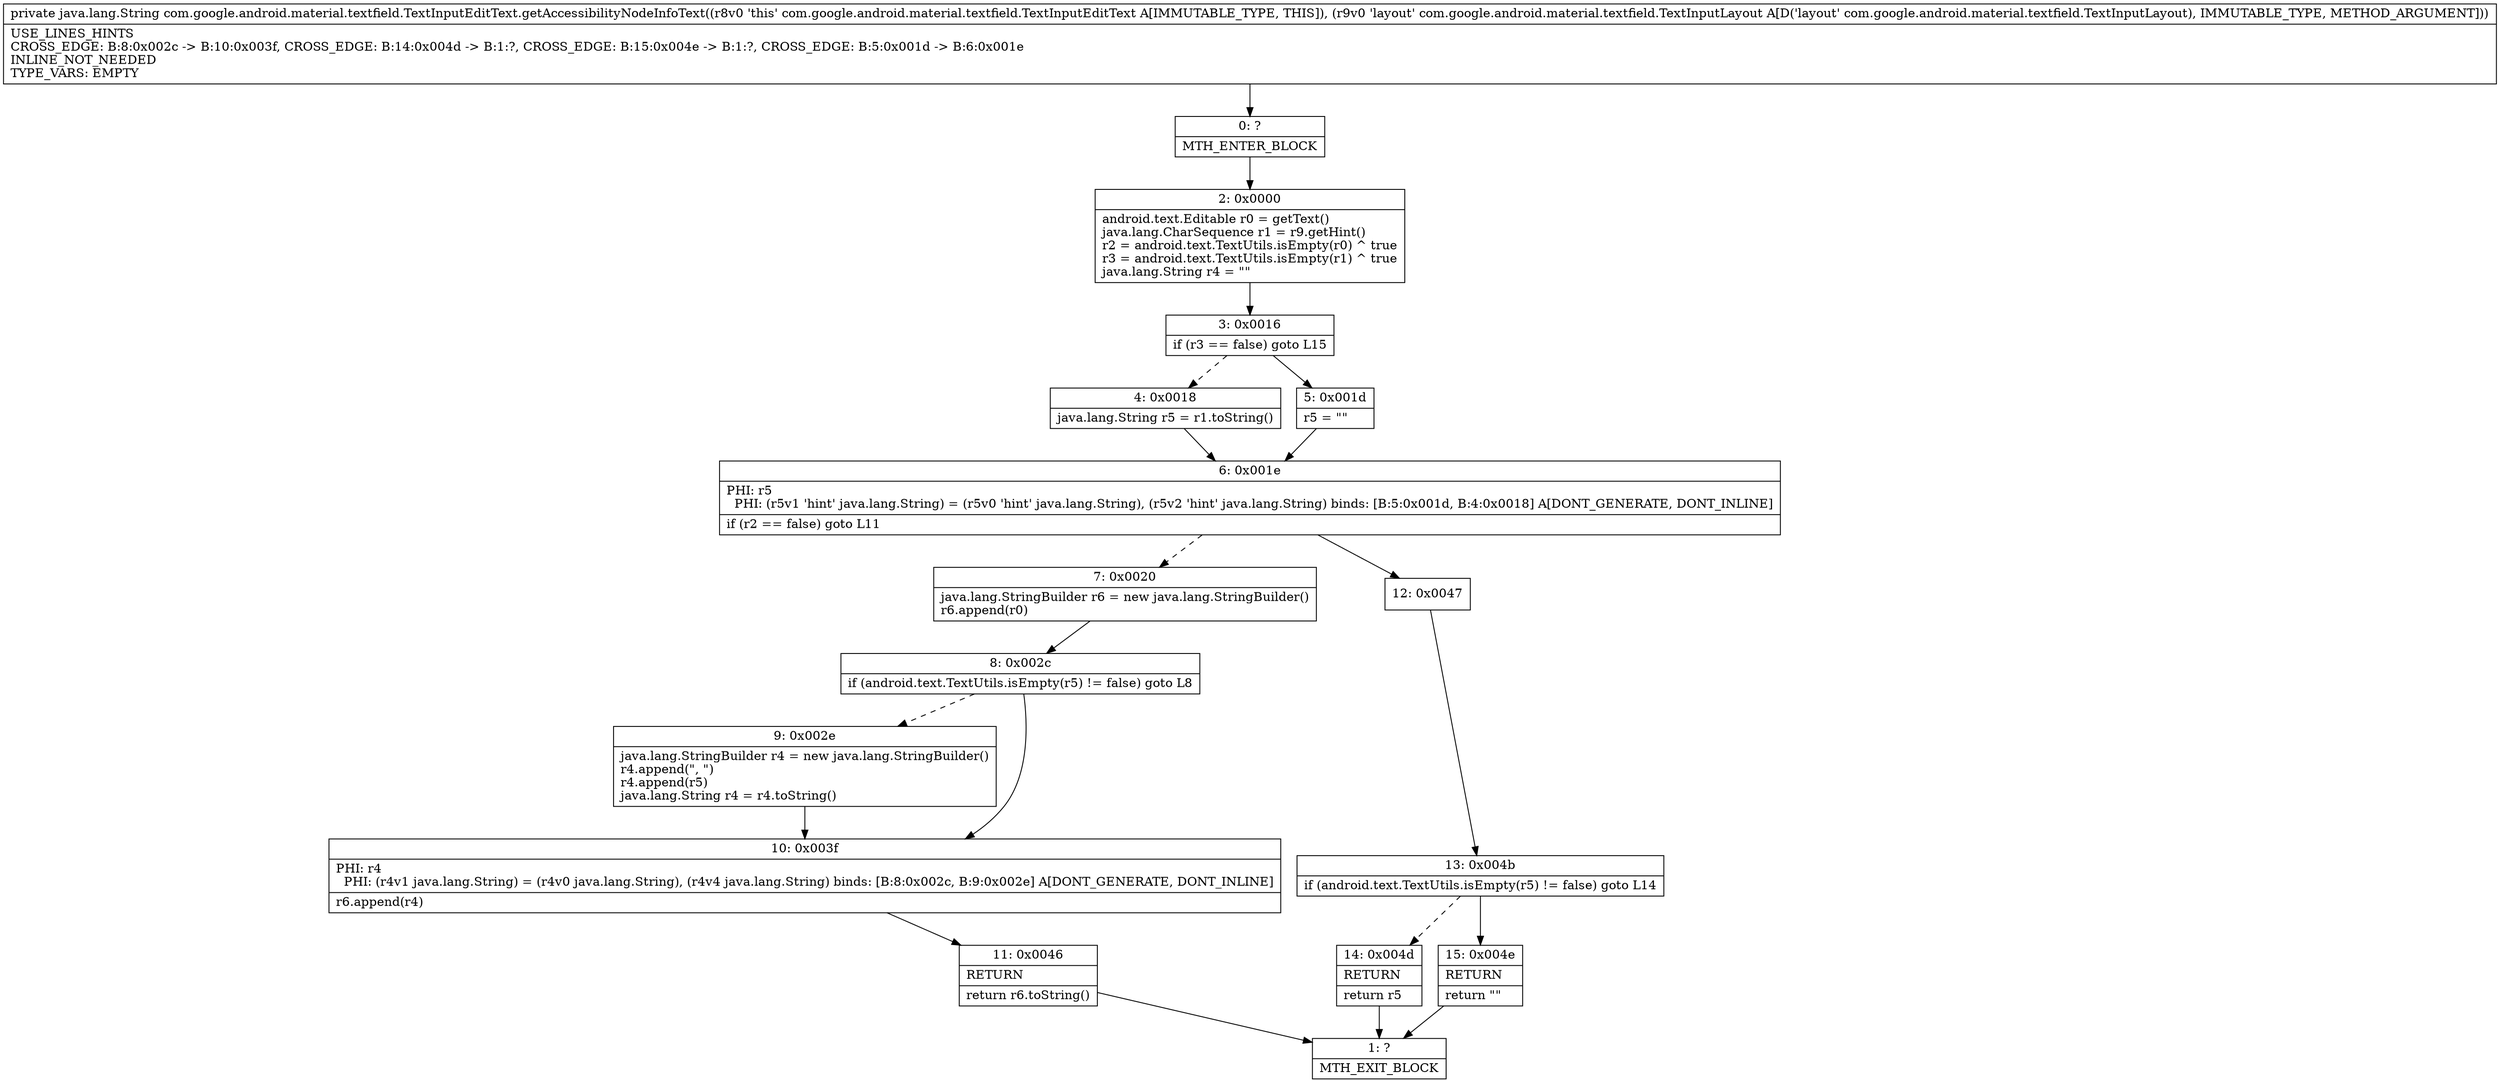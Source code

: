 digraph "CFG forcom.google.android.material.textfield.TextInputEditText.getAccessibilityNodeInfoText(Lcom\/google\/android\/material\/textfield\/TextInputLayout;)Ljava\/lang\/String;" {
Node_0 [shape=record,label="{0\:\ ?|MTH_ENTER_BLOCK\l}"];
Node_2 [shape=record,label="{2\:\ 0x0000|android.text.Editable r0 = getText()\ljava.lang.CharSequence r1 = r9.getHint()\lr2 = android.text.TextUtils.isEmpty(r0) ^ true\lr3 = android.text.TextUtils.isEmpty(r1) ^ true\ljava.lang.String r4 = \"\"\l}"];
Node_3 [shape=record,label="{3\:\ 0x0016|if (r3 == false) goto L15\l}"];
Node_4 [shape=record,label="{4\:\ 0x0018|java.lang.String r5 = r1.toString()\l}"];
Node_6 [shape=record,label="{6\:\ 0x001e|PHI: r5 \l  PHI: (r5v1 'hint' java.lang.String) = (r5v0 'hint' java.lang.String), (r5v2 'hint' java.lang.String) binds: [B:5:0x001d, B:4:0x0018] A[DONT_GENERATE, DONT_INLINE]\l|if (r2 == false) goto L11\l}"];
Node_7 [shape=record,label="{7\:\ 0x0020|java.lang.StringBuilder r6 = new java.lang.StringBuilder()\lr6.append(r0)\l}"];
Node_8 [shape=record,label="{8\:\ 0x002c|if (android.text.TextUtils.isEmpty(r5) != false) goto L8\l}"];
Node_9 [shape=record,label="{9\:\ 0x002e|java.lang.StringBuilder r4 = new java.lang.StringBuilder()\lr4.append(\", \")\lr4.append(r5)\ljava.lang.String r4 = r4.toString()\l}"];
Node_10 [shape=record,label="{10\:\ 0x003f|PHI: r4 \l  PHI: (r4v1 java.lang.String) = (r4v0 java.lang.String), (r4v4 java.lang.String) binds: [B:8:0x002c, B:9:0x002e] A[DONT_GENERATE, DONT_INLINE]\l|r6.append(r4)\l}"];
Node_11 [shape=record,label="{11\:\ 0x0046|RETURN\l|return r6.toString()\l}"];
Node_1 [shape=record,label="{1\:\ ?|MTH_EXIT_BLOCK\l}"];
Node_12 [shape=record,label="{12\:\ 0x0047}"];
Node_13 [shape=record,label="{13\:\ 0x004b|if (android.text.TextUtils.isEmpty(r5) != false) goto L14\l}"];
Node_14 [shape=record,label="{14\:\ 0x004d|RETURN\l|return r5\l}"];
Node_15 [shape=record,label="{15\:\ 0x004e|RETURN\l|return \"\"\l}"];
Node_5 [shape=record,label="{5\:\ 0x001d|r5 = \"\"\l}"];
MethodNode[shape=record,label="{private java.lang.String com.google.android.material.textfield.TextInputEditText.getAccessibilityNodeInfoText((r8v0 'this' com.google.android.material.textfield.TextInputEditText A[IMMUTABLE_TYPE, THIS]), (r9v0 'layout' com.google.android.material.textfield.TextInputLayout A[D('layout' com.google.android.material.textfield.TextInputLayout), IMMUTABLE_TYPE, METHOD_ARGUMENT]))  | USE_LINES_HINTS\lCROSS_EDGE: B:8:0x002c \-\> B:10:0x003f, CROSS_EDGE: B:14:0x004d \-\> B:1:?, CROSS_EDGE: B:15:0x004e \-\> B:1:?, CROSS_EDGE: B:5:0x001d \-\> B:6:0x001e\lINLINE_NOT_NEEDED\lTYPE_VARS: EMPTY\l}"];
MethodNode -> Node_0;Node_0 -> Node_2;
Node_2 -> Node_3;
Node_3 -> Node_4[style=dashed];
Node_3 -> Node_5;
Node_4 -> Node_6;
Node_6 -> Node_7[style=dashed];
Node_6 -> Node_12;
Node_7 -> Node_8;
Node_8 -> Node_9[style=dashed];
Node_8 -> Node_10;
Node_9 -> Node_10;
Node_10 -> Node_11;
Node_11 -> Node_1;
Node_12 -> Node_13;
Node_13 -> Node_14[style=dashed];
Node_13 -> Node_15;
Node_14 -> Node_1;
Node_15 -> Node_1;
Node_5 -> Node_6;
}


